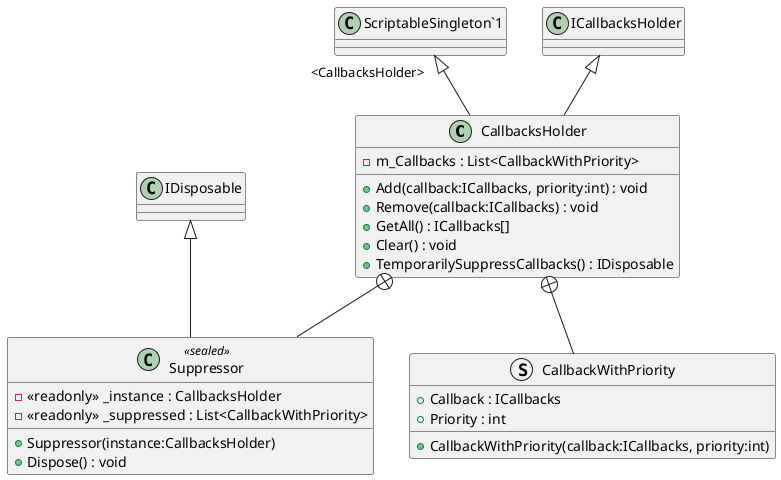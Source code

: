 @startuml
class CallbacksHolder {
    - m_Callbacks : List<CallbackWithPriority>
    + Add(callback:ICallbacks, priority:int) : void
    + Remove(callback:ICallbacks) : void
    + GetAll() : ICallbacks[]
    + Clear() : void
    + TemporarilySuppressCallbacks() : IDisposable
}
struct CallbackWithPriority {
    + Callback : ICallbacks
    + Priority : int
    + CallbackWithPriority(callback:ICallbacks, priority:int)
}
class Suppressor <<sealed>> {
    - <<readonly>> _instance : CallbacksHolder
    - <<readonly>> _suppressed : List<CallbackWithPriority>
    + Suppressor(instance:CallbacksHolder)
    + Dispose() : void
}
"ScriptableSingleton`1" "<CallbacksHolder>" <|-- CallbacksHolder
ICallbacksHolder <|-- CallbacksHolder
CallbacksHolder +-- CallbackWithPriority
CallbacksHolder +-- Suppressor
IDisposable <|-- Suppressor
@enduml
